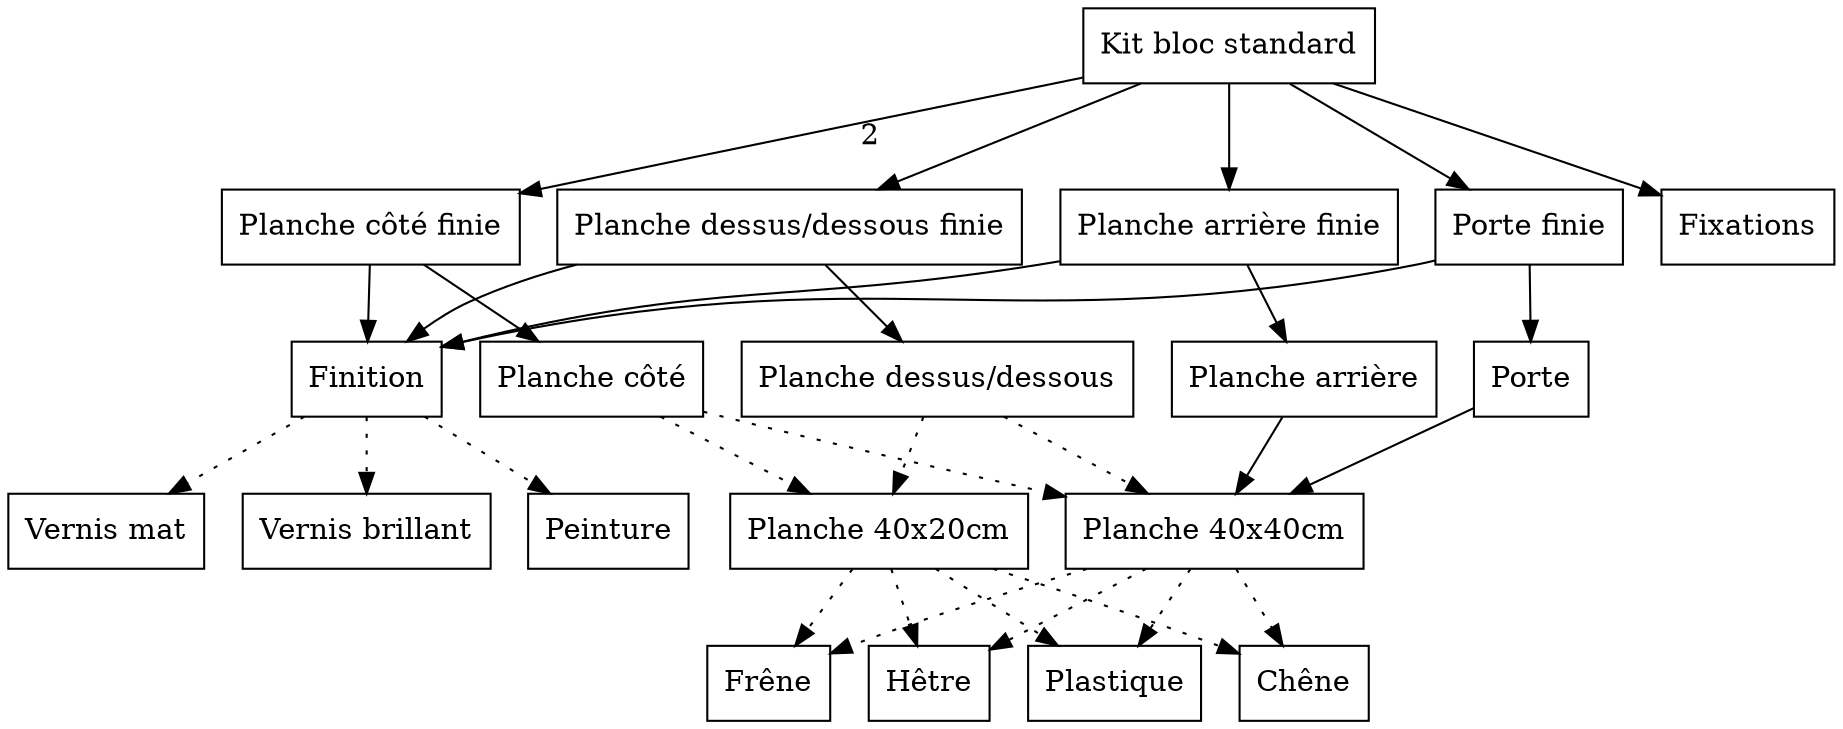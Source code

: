digraph
{
// Noeuds
	node[shape=box]
	blocStd [label="Kit bloc standard"]

	finition [label="Finition"]
	vernisMat [label="Vernis mat"]
	vernisBrillant [label="Vernis brillant"]
	peinture [label="Peinture"]

	plancheCote [label="Planche côté"]
	plancheCoteFini [label="Planche côté finie"]
	plancheHautBas [label="Planche dessus/dessous"]
	plancheHautBasFini [label="Planche dessus/dessous finie"]
	plancheArriere [label="Planche arrière"]
	plancheArriereFini [label="Planche arrière finie"]
	porte [label="Porte"]
	porteFini [label="Porte finie"]

	planche40x40 [label="Planche 40x40cm"]
	planche40x20 [label="Planche 40x20cm"]

	mpPlastique [label="Plastique"]
	mpHetre [label="Hêtre"]
	mpFrene [label="Frêne"]
	mpChene [label="Chêne"]
	fixations [label="Fixations"]

// Arcs
	// Formation du kit
	blocStd -> plancheCoteFini [label="2"]
	blocStd -> plancheHautBasFini
	blocStd -> plancheArriereFini
	blocStd -> porteFini
	blocStd -> fixations

	// Finition
	plancheArriereFini -> plancheArriere
	plancheArriereFini -> finition
	plancheHautBasFini -> plancheHautBas
	plancheHautBasFini -> finition
	plancheCoteFini -> plancheCote
	plancheCoteFini -> finition
	porteFini -> porte
	porteFini -> finition

	finition -> vernisMat [style=dotted]
	finition -> vernisBrillant [style=dotted]
	finition -> peinture [style=dotted]

	// Transformation des planches
	plancheCote -> planche40x40 [style=dotted]
	plancheCote -> planche40x20 [style=dotted]
	plancheHautBas -> planche40x40 [style=dotted]
	plancheHautBas -> planche40x20 [style=dotted]
	plancheArriere -> planche40x40
	porte -> planche40x40

	// Création des planches
	planche40x40 -> mpPlastique [style=dotted]
	planche40x40 -> mpHetre [style=dotted]
	planche40x40 -> mpFrene [style=dotted]
	planche40x40 -> mpChene [style=dotted]

	planche40x20 -> mpPlastique [style=dotted]
	planche40x20 -> mpHetre [style=dotted]
	planche40x20 -> mpFrene [style=dotted]
	planche40x20 -> mpChene [style=dotted]
}
